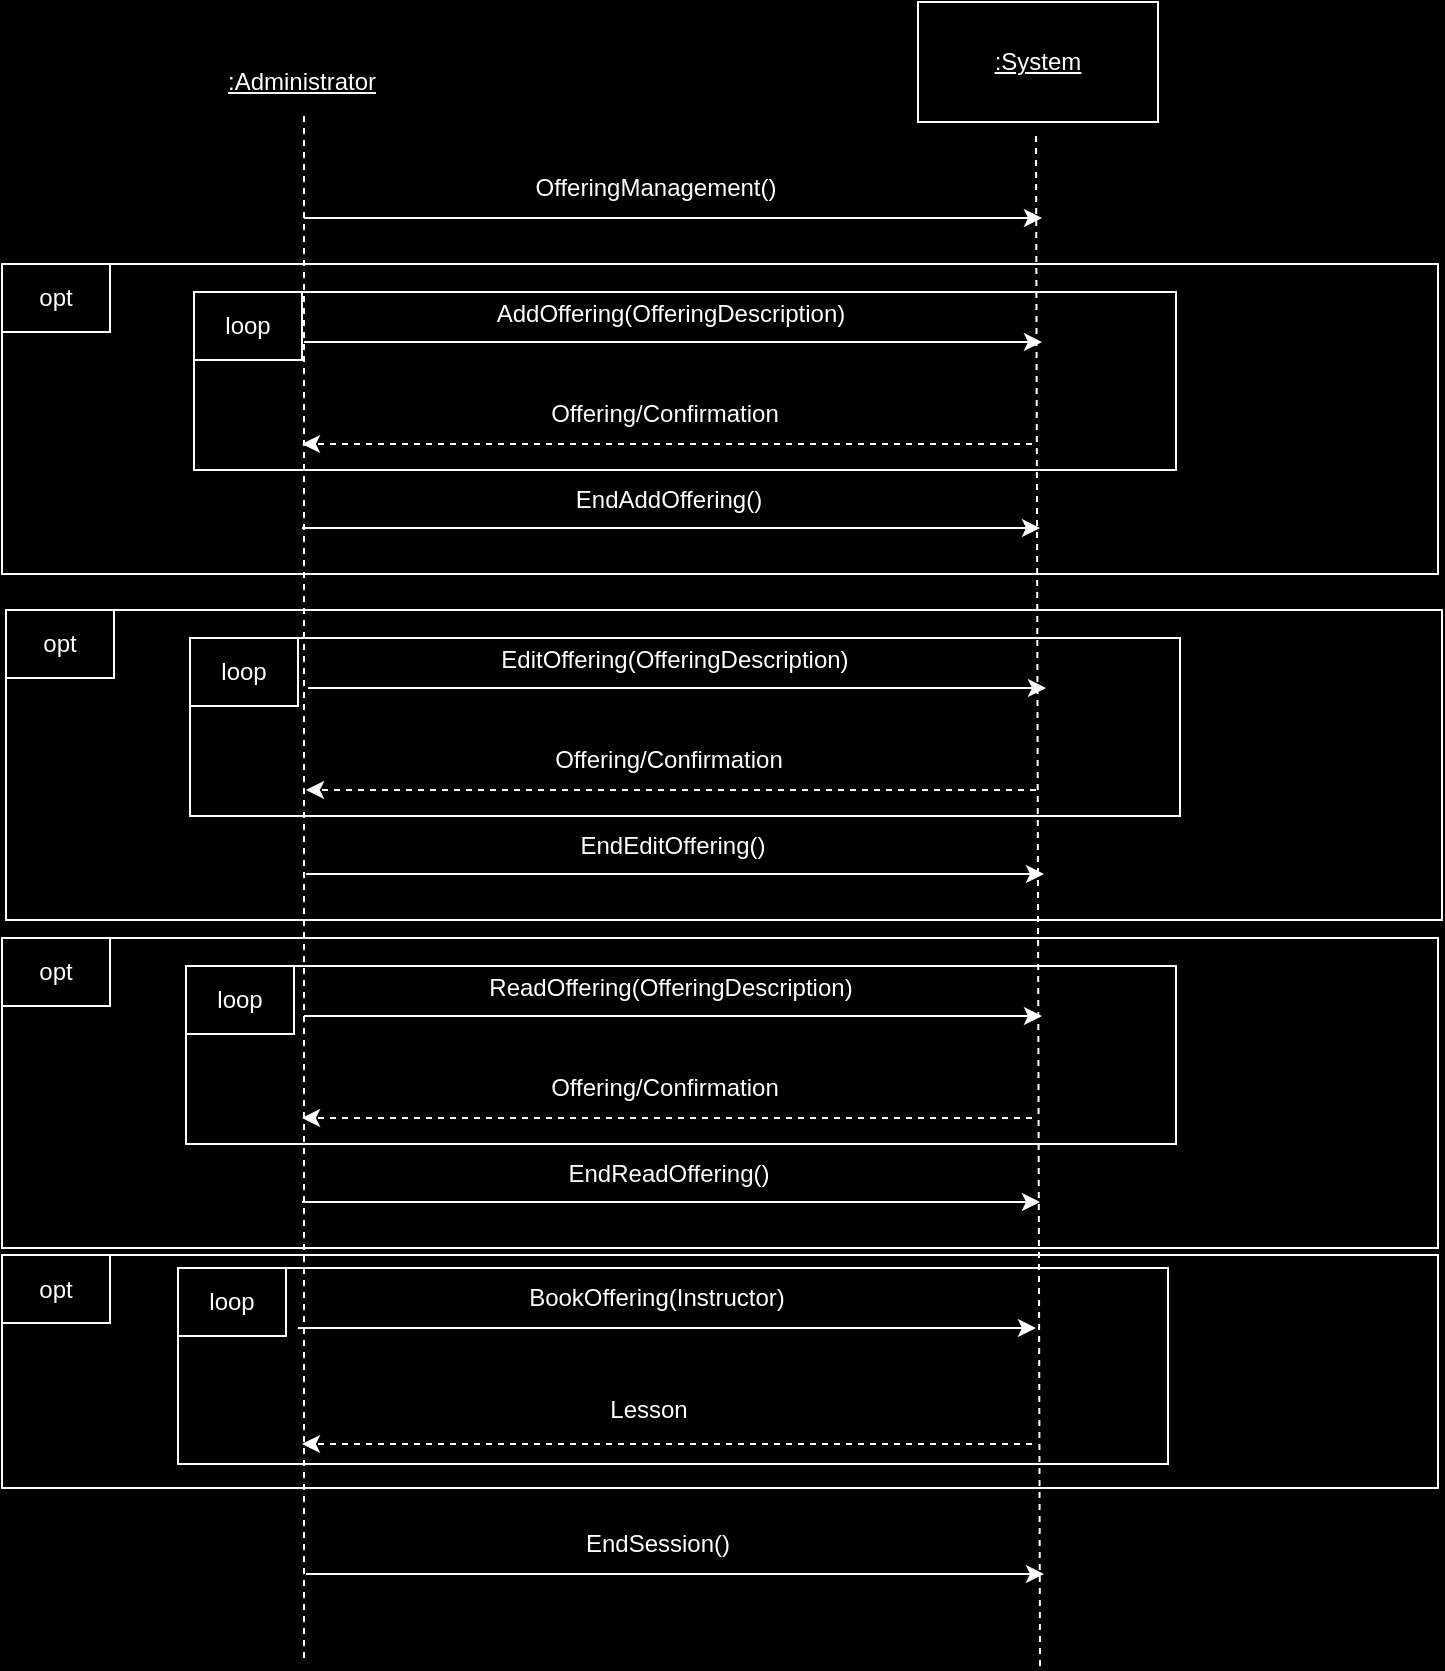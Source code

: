 <mxfile version="24.8.4">
  <diagram name="Page-1" id="672Thl1qryy03Yjf2URV">
    <mxGraphModel dx="576" dy="791" grid="0" gridSize="10" guides="1" tooltips="1" connect="1" arrows="1" fold="1" page="1" pageScale="1" pageWidth="850" pageHeight="1100" background="#000000" math="0" shadow="0">
      <root>
        <mxCell id="0" />
        <mxCell id="1" parent="0" />
        <mxCell id="7kNDS2TfMjMYn5v30CSF-7" value="" style="rounded=0;whiteSpace=wrap;html=1;fillColor=#000000;strokeColor=#FFFFFF;" vertex="1" parent="1">
          <mxGeometry x="916" y="776.5" width="718" height="116.5" as="geometry" />
        </mxCell>
        <mxCell id="7kNDS2TfMjMYn5v30CSF-5" value="" style="rounded=0;whiteSpace=wrap;html=1;fillColor=#000000;strokeColor=#FFFFFF;" vertex="1" parent="1">
          <mxGeometry x="1004" y="783" width="495" height="98" as="geometry" />
        </mxCell>
        <mxCell id="bhnxkVuoPQmBYAPbZow7-48" value="" style="rounded=0;whiteSpace=wrap;html=1;fillColor=#000000;strokeColor=#FFFFFF;" parent="1" vertex="1">
          <mxGeometry x="916" y="618" width="718" height="155" as="geometry" />
        </mxCell>
        <mxCell id="bhnxkVuoPQmBYAPbZow7-49" value="" style="rounded=0;whiteSpace=wrap;html=1;fillColor=#000000;strokeColor=#FFFFFF;" parent="1" vertex="1">
          <mxGeometry x="1008" y="632" width="495" height="89" as="geometry" />
        </mxCell>
        <mxCell id="bhnxkVuoPQmBYAPbZow7-50" value="" style="endArrow=classic;html=1;rounded=0;strokeColor=#FFFFFF;" parent="1" edge="1">
          <mxGeometry width="50" height="50" relative="1" as="geometry">
            <mxPoint x="1067" y="657" as="sourcePoint" />
            <mxPoint x="1436" y="657" as="targetPoint" />
          </mxGeometry>
        </mxCell>
        <mxCell id="bhnxkVuoPQmBYAPbZow7-51" value="&lt;font color=&quot;#ffffff&quot;&gt;ReadOffering(OfferingDescription)&lt;/font&gt;" style="text;html=1;align=center;verticalAlign=middle;whiteSpace=wrap;rounded=0;" parent="1" vertex="1">
          <mxGeometry x="1129" y="628" width="243" height="30" as="geometry" />
        </mxCell>
        <mxCell id="bhnxkVuoPQmBYAPbZow7-52" value="" style="endArrow=classic;html=1;rounded=0;strokeColor=#FFFFFF;dashed=1;" parent="1" edge="1">
          <mxGeometry width="50" height="50" relative="1" as="geometry">
            <mxPoint x="1431" y="708" as="sourcePoint" />
            <mxPoint x="1066" y="708" as="targetPoint" />
          </mxGeometry>
        </mxCell>
        <mxCell id="bhnxkVuoPQmBYAPbZow7-53" value="&lt;font style=&quot;background-color: rgb(0, 0, 0);&quot; color=&quot;#ffffff&quot;&gt;Offering/Confirmation&lt;/font&gt;" style="text;html=1;align=center;verticalAlign=middle;whiteSpace=wrap;rounded=0;" parent="1" vertex="1">
          <mxGeometry x="1126" y="678" width="243" height="30" as="geometry" />
        </mxCell>
        <mxCell id="bhnxkVuoPQmBYAPbZow7-54" value="" style="endArrow=classic;html=1;rounded=0;strokeColor=#FFFFFF;" parent="1" edge="1">
          <mxGeometry width="50" height="50" relative="1" as="geometry">
            <mxPoint x="1066" y="750" as="sourcePoint" />
            <mxPoint x="1435" y="750" as="targetPoint" />
          </mxGeometry>
        </mxCell>
        <mxCell id="bhnxkVuoPQmBYAPbZow7-55" value="&lt;font color=&quot;#ffffff&quot;&gt;EndReadOffering()&lt;/font&gt;" style="text;html=1;align=center;verticalAlign=middle;whiteSpace=wrap;rounded=0;" parent="1" vertex="1">
          <mxGeometry x="1128" y="721" width="243" height="30" as="geometry" />
        </mxCell>
        <mxCell id="bhnxkVuoPQmBYAPbZow7-56" value="&lt;span style=&quot;color: rgb(255, 255, 255);&quot;&gt;opt&lt;/span&gt;" style="rounded=0;whiteSpace=wrap;html=1;fillColor=#000000;strokeColor=#FFFFFF;" parent="1" vertex="1">
          <mxGeometry x="916" y="618" width="54" height="34" as="geometry" />
        </mxCell>
        <mxCell id="bhnxkVuoPQmBYAPbZow7-57" value="&lt;span style=&quot;color: rgb(255, 255, 255);&quot;&gt;loop&lt;/span&gt;" style="rounded=0;whiteSpace=wrap;html=1;fillColor=#000000;strokeColor=#FFFFFF;" parent="1" vertex="1">
          <mxGeometry x="1008" y="632" width="54" height="34" as="geometry" />
        </mxCell>
        <mxCell id="bhnxkVuoPQmBYAPbZow7-38" value="" style="rounded=0;whiteSpace=wrap;html=1;fillColor=#000000;strokeColor=#FFFFFF;" parent="1" vertex="1">
          <mxGeometry x="918" y="454" width="718" height="155" as="geometry" />
        </mxCell>
        <mxCell id="bhnxkVuoPQmBYAPbZow7-39" value="" style="rounded=0;whiteSpace=wrap;html=1;fillColor=#000000;strokeColor=#FFFFFF;" parent="1" vertex="1">
          <mxGeometry x="1010" y="468" width="495" height="89" as="geometry" />
        </mxCell>
        <mxCell id="bhnxkVuoPQmBYAPbZow7-40" value="" style="endArrow=classic;html=1;rounded=0;strokeColor=#FFFFFF;" parent="1" edge="1">
          <mxGeometry width="50" height="50" relative="1" as="geometry">
            <mxPoint x="1069" y="493" as="sourcePoint" />
            <mxPoint x="1438" y="493" as="targetPoint" />
          </mxGeometry>
        </mxCell>
        <mxCell id="bhnxkVuoPQmBYAPbZow7-41" value="&lt;font color=&quot;#ffffff&quot;&gt;EditOffering(OfferingDescription)&lt;/font&gt;" style="text;html=1;align=center;verticalAlign=middle;whiteSpace=wrap;rounded=0;" parent="1" vertex="1">
          <mxGeometry x="1131" y="464" width="243" height="30" as="geometry" />
        </mxCell>
        <mxCell id="bhnxkVuoPQmBYAPbZow7-42" value="" style="endArrow=classic;html=1;rounded=0;strokeColor=#FFFFFF;dashed=1;" parent="1" edge="1">
          <mxGeometry width="50" height="50" relative="1" as="geometry">
            <mxPoint x="1433" y="544" as="sourcePoint" />
            <mxPoint x="1068" y="544" as="targetPoint" />
          </mxGeometry>
        </mxCell>
        <mxCell id="bhnxkVuoPQmBYAPbZow7-43" value="&lt;font style=&quot;background-color: rgb(0, 0, 0);&quot; color=&quot;#ffffff&quot;&gt;Offering/Confirmation&lt;/font&gt;" style="text;html=1;align=center;verticalAlign=middle;whiteSpace=wrap;rounded=0;" parent="1" vertex="1">
          <mxGeometry x="1128" y="514" width="243" height="30" as="geometry" />
        </mxCell>
        <mxCell id="bhnxkVuoPQmBYAPbZow7-44" value="" style="endArrow=classic;html=1;rounded=0;strokeColor=#FFFFFF;" parent="1" edge="1">
          <mxGeometry width="50" height="50" relative="1" as="geometry">
            <mxPoint x="1068" y="586" as="sourcePoint" />
            <mxPoint x="1437" y="586" as="targetPoint" />
          </mxGeometry>
        </mxCell>
        <mxCell id="bhnxkVuoPQmBYAPbZow7-45" value="&lt;font color=&quot;#ffffff&quot;&gt;EndEditOffering()&lt;/font&gt;" style="text;html=1;align=center;verticalAlign=middle;whiteSpace=wrap;rounded=0;" parent="1" vertex="1">
          <mxGeometry x="1130" y="557" width="243" height="30" as="geometry" />
        </mxCell>
        <mxCell id="bhnxkVuoPQmBYAPbZow7-46" value="&lt;span style=&quot;color: rgb(255, 255, 255);&quot;&gt;opt&lt;/span&gt;" style="rounded=0;whiteSpace=wrap;html=1;fillColor=#000000;strokeColor=#FFFFFF;" parent="1" vertex="1">
          <mxGeometry x="918" y="454" width="54" height="34" as="geometry" />
        </mxCell>
        <mxCell id="bhnxkVuoPQmBYAPbZow7-47" value="&lt;span style=&quot;color: rgb(255, 255, 255);&quot;&gt;loop&lt;/span&gt;" style="rounded=0;whiteSpace=wrap;html=1;fillColor=#000000;strokeColor=#FFFFFF;" parent="1" vertex="1">
          <mxGeometry x="1010" y="468" width="54" height="34" as="geometry" />
        </mxCell>
        <mxCell id="bhnxkVuoPQmBYAPbZow7-33" value="" style="rounded=0;whiteSpace=wrap;html=1;fillColor=#000000;strokeColor=#FFFFFF;" parent="1" vertex="1">
          <mxGeometry x="916" y="281" width="718" height="155" as="geometry" />
        </mxCell>
        <mxCell id="bhnxkVuoPQmBYAPbZow7-36" value="" style="rounded=0;whiteSpace=wrap;html=1;fillColor=#000000;strokeColor=#FFFFFF;" parent="1" vertex="1">
          <mxGeometry x="1012" y="295" width="491" height="89" as="geometry" />
        </mxCell>
        <mxCell id="bhnxkVuoPQmBYAPbZow7-2" value="" style="endArrow=none;dashed=1;html=1;rounded=0;strokeColor=#FFFFFF;" parent="1" edge="1">
          <mxGeometry width="50" height="50" relative="1" as="geometry">
            <mxPoint x="1067" y="978" as="sourcePoint" />
            <mxPoint x="1067" y="206" as="targetPoint" />
          </mxGeometry>
        </mxCell>
        <mxCell id="bhnxkVuoPQmBYAPbZow7-3" value="" style="endArrow=none;dashed=1;html=1;rounded=0;strokeColor=#FFFFFF;" parent="1" edge="1">
          <mxGeometry width="50" height="50" relative="1" as="geometry">
            <mxPoint x="1435" y="982" as="sourcePoint" />
            <mxPoint x="1433" y="214" as="targetPoint" />
          </mxGeometry>
        </mxCell>
        <mxCell id="bhnxkVuoPQmBYAPbZow7-4" value="&lt;font color=&quot;#ffffff&quot;&gt;&lt;u&gt;:Administrator&lt;/u&gt;&lt;/font&gt;" style="text;html=1;align=center;verticalAlign=middle;whiteSpace=wrap;rounded=0;" parent="1" vertex="1">
          <mxGeometry x="1036" y="175" width="60" height="30" as="geometry" />
        </mxCell>
        <mxCell id="bhnxkVuoPQmBYAPbZow7-5" value="" style="rounded=0;whiteSpace=wrap;html=1;fillColor=#000000;strokeColor=#FFFFFF;" parent="1" vertex="1">
          <mxGeometry x="1374" y="150" width="120" height="60" as="geometry" />
        </mxCell>
        <mxCell id="bhnxkVuoPQmBYAPbZow7-6" value="&lt;font color=&quot;#ffffff&quot;&gt;&lt;u&gt;:System&lt;/u&gt;&lt;/font&gt;" style="text;html=1;align=center;verticalAlign=middle;whiteSpace=wrap;rounded=0;" parent="1" vertex="1">
          <mxGeometry x="1404" y="165" width="60" height="30" as="geometry" />
        </mxCell>
        <mxCell id="bhnxkVuoPQmBYAPbZow7-7" value="" style="endArrow=classic;html=1;rounded=0;strokeColor=#FFFFFF;" parent="1" edge="1">
          <mxGeometry width="50" height="50" relative="1" as="geometry">
            <mxPoint x="1067" y="258" as="sourcePoint" />
            <mxPoint x="1436" y="258" as="targetPoint" />
          </mxGeometry>
        </mxCell>
        <mxCell id="bhnxkVuoPQmBYAPbZow7-8" value="&lt;font color=&quot;#ffffff&quot;&gt;OfferingManagement()&lt;/font&gt;" style="text;html=1;align=center;verticalAlign=middle;whiteSpace=wrap;rounded=0;" parent="1" vertex="1">
          <mxGeometry x="1213" y="228" width="60" height="30" as="geometry" />
        </mxCell>
        <mxCell id="bhnxkVuoPQmBYAPbZow7-9" value="" style="endArrow=classic;html=1;rounded=0;strokeColor=#FFFFFF;" parent="1" edge="1">
          <mxGeometry width="50" height="50" relative="1" as="geometry">
            <mxPoint x="1067" y="320" as="sourcePoint" />
            <mxPoint x="1436" y="320" as="targetPoint" />
          </mxGeometry>
        </mxCell>
        <mxCell id="bhnxkVuoPQmBYAPbZow7-10" value="&lt;font color=&quot;#ffffff&quot;&gt;AddOffering(OfferingDescription)&lt;/font&gt;" style="text;html=1;align=center;verticalAlign=middle;whiteSpace=wrap;rounded=0;" parent="1" vertex="1">
          <mxGeometry x="1129" y="291" width="243" height="30" as="geometry" />
        </mxCell>
        <mxCell id="bhnxkVuoPQmBYAPbZow7-11" value="" style="endArrow=classic;html=1;rounded=0;strokeColor=#FFFFFF;dashed=1;" parent="1" edge="1">
          <mxGeometry width="50" height="50" relative="1" as="geometry">
            <mxPoint x="1431" y="371" as="sourcePoint" />
            <mxPoint x="1066" y="371" as="targetPoint" />
          </mxGeometry>
        </mxCell>
        <mxCell id="bhnxkVuoPQmBYAPbZow7-12" value="&lt;font style=&quot;background-color: rgb(0, 0, 0);&quot; color=&quot;#ffffff&quot;&gt;Offering/Confirmation&lt;/font&gt;" style="text;html=1;align=center;verticalAlign=middle;whiteSpace=wrap;rounded=0;" parent="1" vertex="1">
          <mxGeometry x="1126" y="341" width="243" height="30" as="geometry" />
        </mxCell>
        <mxCell id="bhnxkVuoPQmBYAPbZow7-22" value="" style="endArrow=classic;html=1;rounded=0;strokeColor=#FFFFFF;" parent="1" edge="1">
          <mxGeometry width="50" height="50" relative="1" as="geometry">
            <mxPoint x="1066" y="413" as="sourcePoint" />
            <mxPoint x="1435" y="413" as="targetPoint" />
          </mxGeometry>
        </mxCell>
        <mxCell id="bhnxkVuoPQmBYAPbZow7-23" value="&lt;font color=&quot;#ffffff&quot;&gt;EndAddOffering()&lt;/font&gt;" style="text;html=1;align=center;verticalAlign=middle;whiteSpace=wrap;rounded=0;" parent="1" vertex="1">
          <mxGeometry x="1128" y="384" width="243" height="30" as="geometry" />
        </mxCell>
        <mxCell id="bhnxkVuoPQmBYAPbZow7-34" value="&lt;span style=&quot;color: rgb(255, 255, 255);&quot;&gt;opt&lt;/span&gt;" style="rounded=0;whiteSpace=wrap;html=1;fillColor=#000000;strokeColor=#FFFFFF;" parent="1" vertex="1">
          <mxGeometry x="916" y="281" width="54" height="34" as="geometry" />
        </mxCell>
        <mxCell id="bhnxkVuoPQmBYAPbZow7-37" value="&lt;span style=&quot;color: rgb(255, 255, 255);&quot;&gt;loop&lt;/span&gt;" style="rounded=0;whiteSpace=wrap;html=1;fillColor=#000000;strokeColor=#FFFFFF;" parent="1" vertex="1">
          <mxGeometry x="1012" y="295" width="54" height="34" as="geometry" />
        </mxCell>
        <mxCell id="bhnxkVuoPQmBYAPbZow7-60" value="" style="endArrow=classic;html=1;rounded=0;strokeColor=#FFFFFF;" parent="1" edge="1">
          <mxGeometry width="50" height="50" relative="1" as="geometry">
            <mxPoint x="1068" y="936" as="sourcePoint" />
            <mxPoint x="1437" y="936" as="targetPoint" />
          </mxGeometry>
        </mxCell>
        <mxCell id="bhnxkVuoPQmBYAPbZow7-61" value="&lt;font color=&quot;#ffffff&quot;&gt;EndSession()&lt;/font&gt;" style="text;html=1;align=center;verticalAlign=middle;whiteSpace=wrap;rounded=0;" parent="1" vertex="1">
          <mxGeometry x="1214" y="906" width="60" height="30" as="geometry" />
        </mxCell>
        <mxCell id="7kNDS2TfMjMYn5v30CSF-1" value="&lt;font color=&quot;#ffffff&quot;&gt;BookOffering(Instructor)&lt;/font&gt;" style="text;html=1;align=center;verticalAlign=middle;whiteSpace=wrap;rounded=0;" vertex="1" parent="1">
          <mxGeometry x="1121.5" y="783" width="243" height="30" as="geometry" />
        </mxCell>
        <mxCell id="7kNDS2TfMjMYn5v30CSF-2" value="" style="endArrow=classic;html=1;rounded=0;strokeColor=#FFFFFF;" edge="1" parent="1">
          <mxGeometry width="50" height="50" relative="1" as="geometry">
            <mxPoint x="1064" y="813" as="sourcePoint" />
            <mxPoint x="1433" y="813" as="targetPoint" />
          </mxGeometry>
        </mxCell>
        <mxCell id="7kNDS2TfMjMYn5v30CSF-3" value="" style="endArrow=classic;html=1;rounded=0;strokeColor=#FFFFFF;dashed=1;" edge="1" parent="1">
          <mxGeometry width="50" height="50" relative="1" as="geometry">
            <mxPoint x="1431" y="871" as="sourcePoint" />
            <mxPoint x="1066" y="871" as="targetPoint" />
          </mxGeometry>
        </mxCell>
        <mxCell id="7kNDS2TfMjMYn5v30CSF-4" value="&lt;font style=&quot;background-color: rgb(0, 0, 0);&quot; color=&quot;#ffffff&quot;&gt;Lesson&lt;/font&gt;" style="text;html=1;align=center;verticalAlign=middle;whiteSpace=wrap;rounded=0;" vertex="1" parent="1">
          <mxGeometry x="1118" y="839" width="243" height="30" as="geometry" />
        </mxCell>
        <mxCell id="7kNDS2TfMjMYn5v30CSF-6" value="&lt;span style=&quot;color: rgb(255, 255, 255);&quot;&gt;loop&lt;/span&gt;" style="rounded=0;whiteSpace=wrap;html=1;fillColor=#000000;strokeColor=#FFFFFF;" vertex="1" parent="1">
          <mxGeometry x="1004" y="783" width="54" height="34" as="geometry" />
        </mxCell>
        <mxCell id="7kNDS2TfMjMYn5v30CSF-8" value="&lt;span style=&quot;color: rgb(255, 255, 255);&quot;&gt;opt&lt;/span&gt;" style="rounded=0;whiteSpace=wrap;html=1;fillColor=#000000;strokeColor=#FFFFFF;" vertex="1" parent="1">
          <mxGeometry x="916" y="776.5" width="54" height="34" as="geometry" />
        </mxCell>
      </root>
    </mxGraphModel>
  </diagram>
</mxfile>
